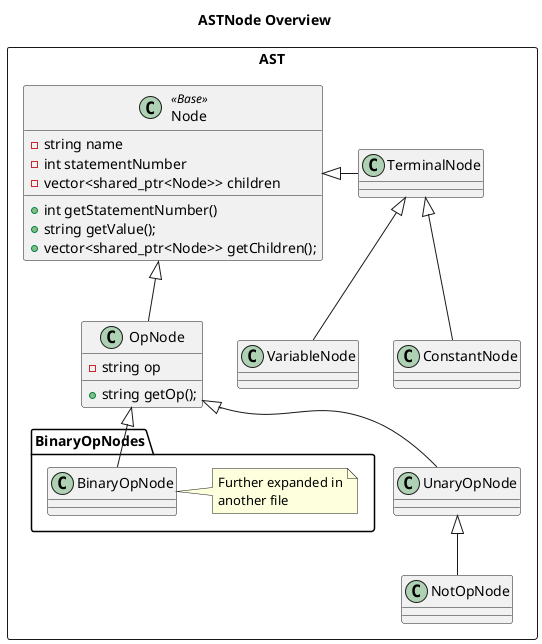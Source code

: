 @startuml

' !include ../style.puml
'skinparam ClassFontColor #000000
'skinparam ClassBorderColor #000000
' skinparam class {
' BackgroundColor<<ChildOfBase>> PaleGreen 
' ArrowColor SeaGreen
' BorderColor SpringGreen
' BackgroundColor<<Base>> Wheat
' BorderColor<<Base>> Salmon
' BackgroundColor<<GrandChildOfBase>> LightSeaGreen
' BorderColor<<GrandChildOfBase>> Salmon
' BackgroundColor<<GrandGrandChildOfBase>> Lavender
' BorderColor<<GrandGrandChildOfBase>> Salmon
' }

title ASTNode Overview

package AST <<Rectangle>> {
    Class Node <<Base>> {
        - string name
        - int statementNumber
        - vector<shared_ptr<Node>> children
        + int getStatementNumber()
        + string getValue();
        + vector<shared_ptr<Node>> getChildren();
    }
    Class OpNode {
        - string op
        + string getOp();
    }
    package BinaryOpNodes {
        Class BinaryOpNode    
        note right of BinaryOpNode
        Further expanded in
        another file
        end note
    }
    Class UnaryOpNode
    Class NotOpNode
    Class TerminalNode
    Class ConstantNode
    Class VariableNode 

    Node <|-- OpNode
    OpNode <|-- BinaryOpNode
    OpNode <|-- UnaryOpNode
    UnaryOpNode <|-- NotOpNode
    Node <|-right- TerminalNode
    TerminalNode <|-- ConstantNode
    TerminalNode <|-- VariableNode
}
@enduml